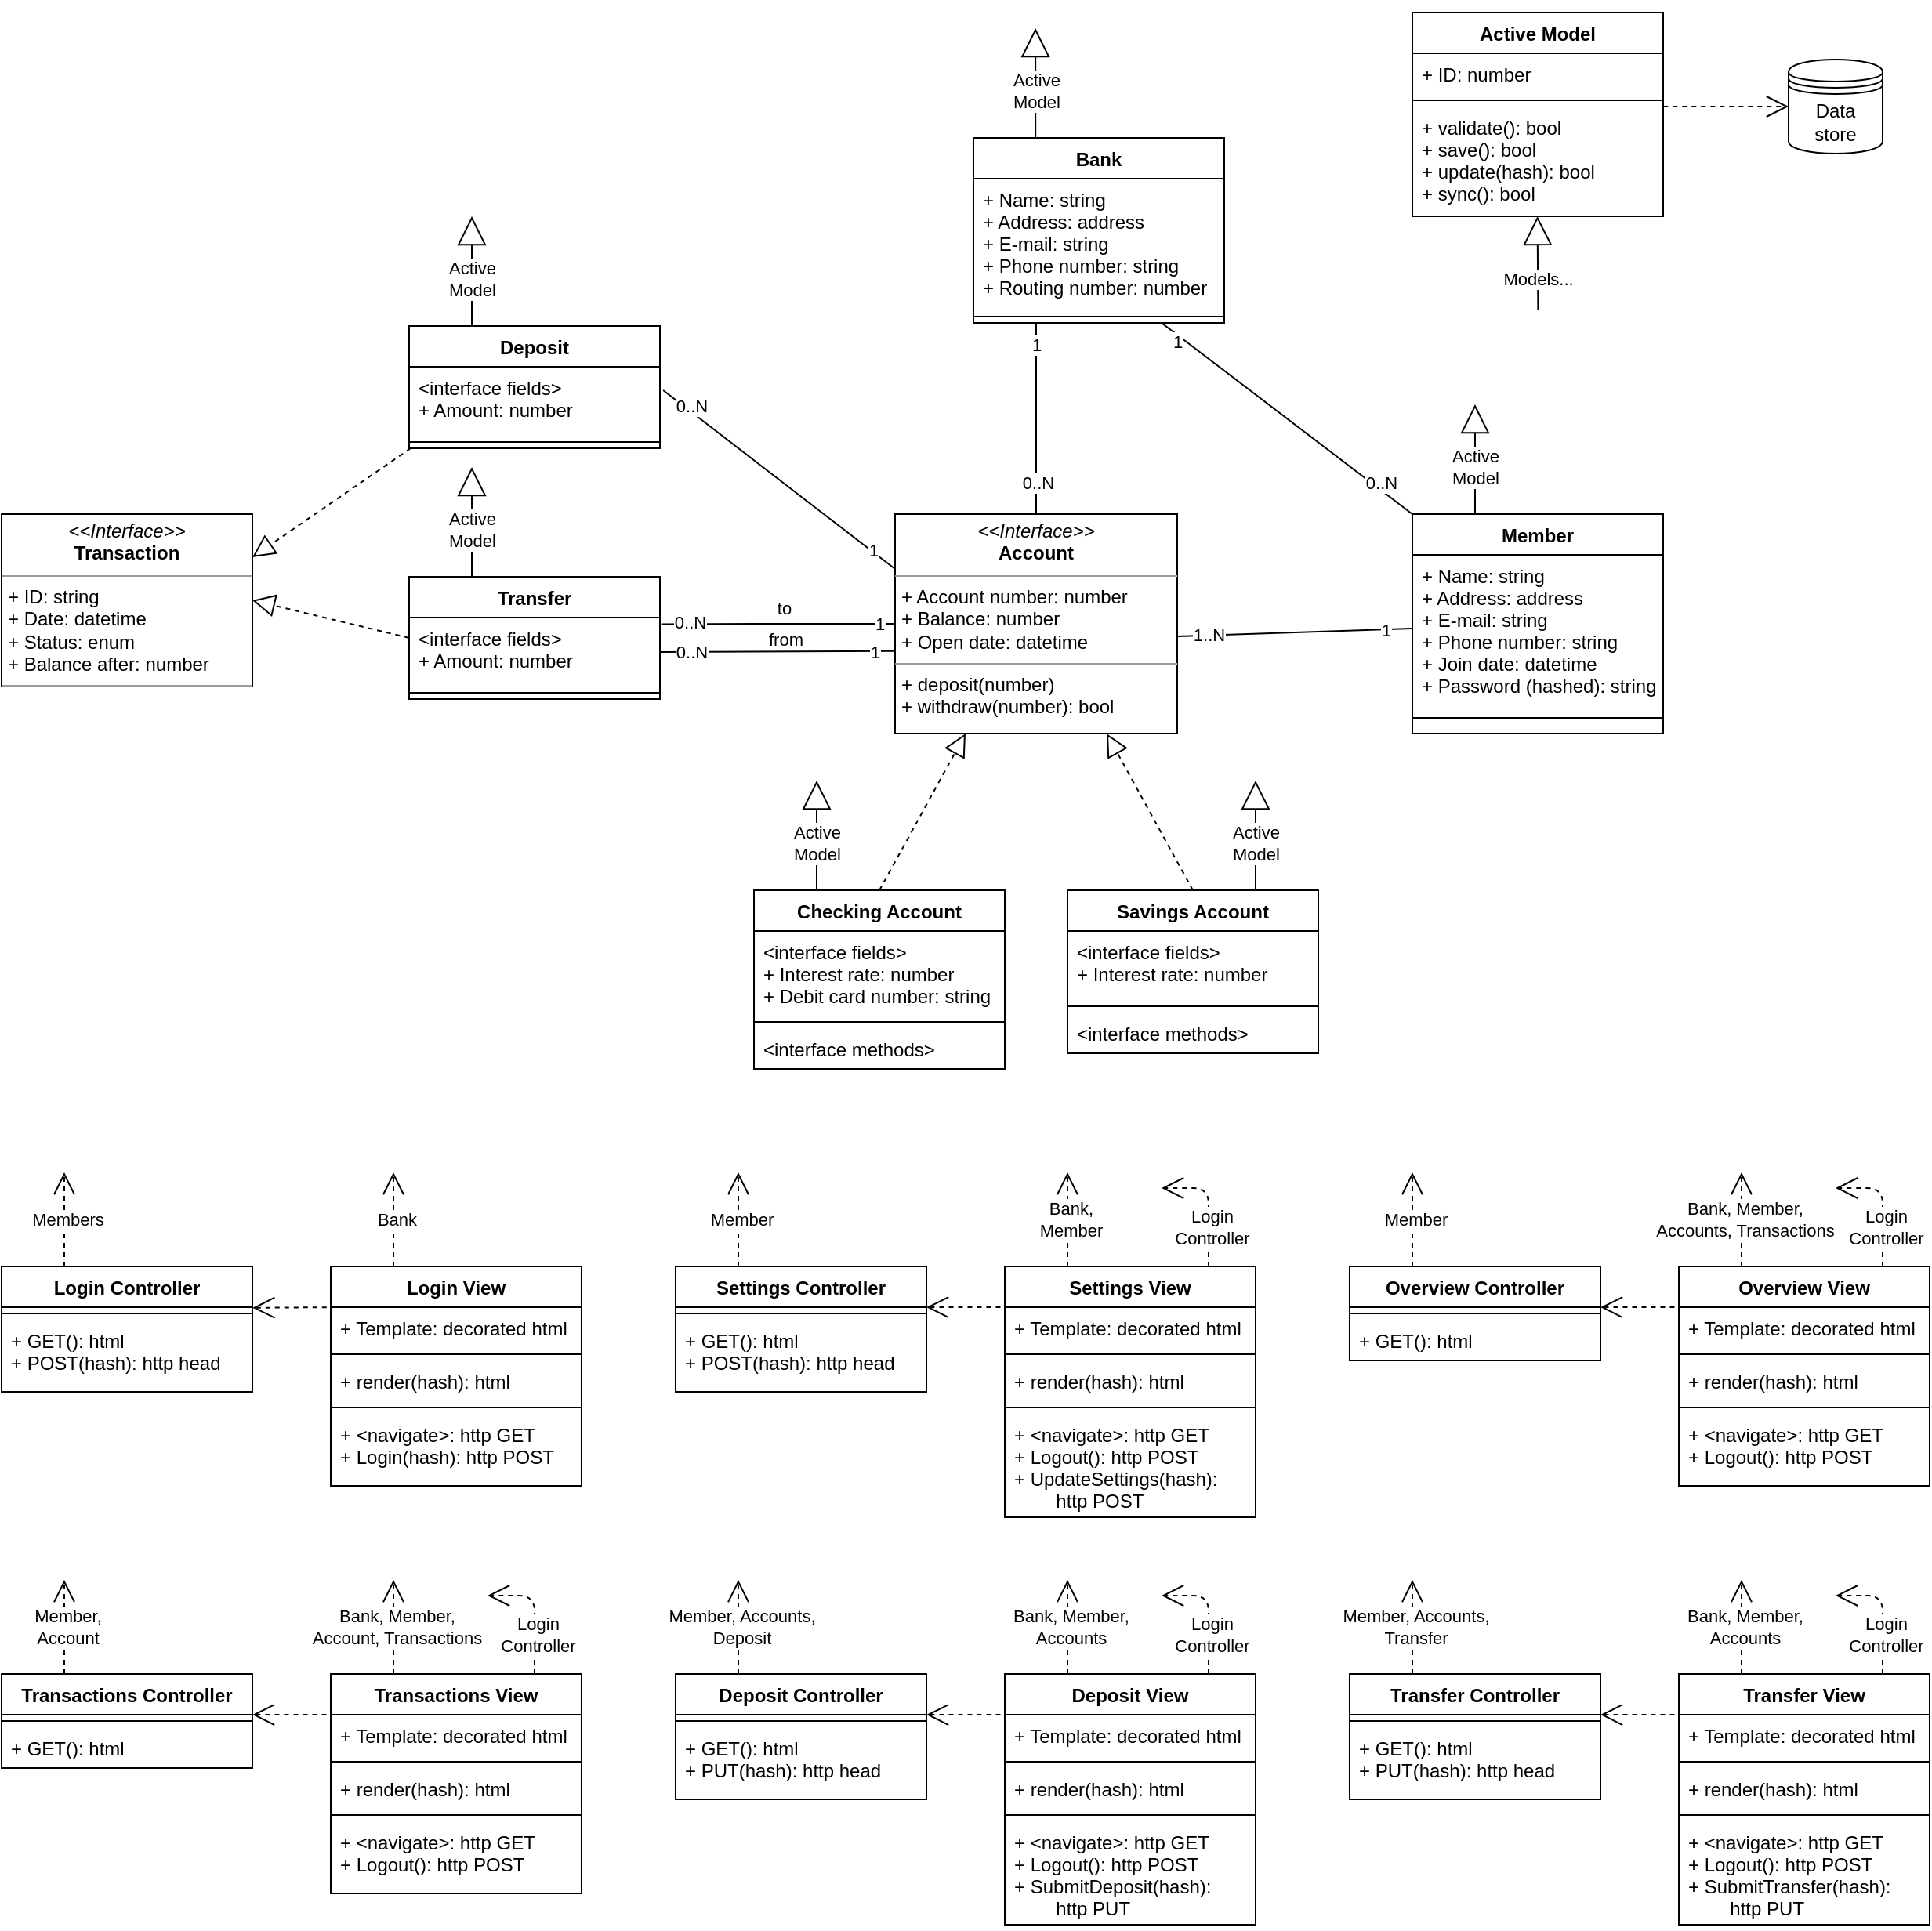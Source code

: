 <mxfile version="13.10.0" type="device"><diagram id="HVAMdCWFJP8L4cUW8Vpn" name="Page-1"><mxGraphModel dx="2403" dy="1480" grid="1" gridSize="10" guides="1" tooltips="1" connect="1" arrows="1" fold="1" page="0" pageScale="1" pageWidth="850" pageHeight="1100" math="0" shadow="0"><root><mxCell id="0"/><mxCell id="1" parent="0"/><mxCell id="ROjJWw8jN5JiPHwK6pjZ-1" value="Bank" style="swimlane;fontStyle=1;align=center;verticalAlign=top;childLayout=stackLayout;horizontal=1;startSize=26;horizontalStack=0;resizeParent=1;resizeParentMax=0;resizeLast=0;collapsible=1;marginBottom=0;" parent="1" vertex="1"><mxGeometry x="280" y="40" width="160" height="118" as="geometry"/></mxCell><mxCell id="ROjJWw8jN5JiPHwK6pjZ-2" value="+ Name: string&#10;+ Address: address&#10;+ E-mail: string&#10;+ Phone number: string&#10;+ Routing number: number" style="text;strokeColor=none;fillColor=none;align=left;verticalAlign=top;spacingLeft=4;spacingRight=4;overflow=hidden;rotatable=0;points=[[0,0.5],[1,0.5]];portConstraint=eastwest;" parent="ROjJWw8jN5JiPHwK6pjZ-1" vertex="1"><mxGeometry y="26" width="160" height="84" as="geometry"/></mxCell><mxCell id="ROjJWw8jN5JiPHwK6pjZ-3" value="" style="line;strokeWidth=1;fillColor=none;align=left;verticalAlign=middle;spacingTop=-1;spacingLeft=3;spacingRight=3;rotatable=0;labelPosition=right;points=[];portConstraint=eastwest;" parent="ROjJWw8jN5JiPHwK6pjZ-1" vertex="1"><mxGeometry y="110" width="160" height="8" as="geometry"/></mxCell><mxCell id="ROjJWw8jN5JiPHwK6pjZ-6" value="Member" style="swimlane;fontStyle=1;align=center;verticalAlign=top;childLayout=stackLayout;horizontal=1;startSize=26;horizontalStack=0;resizeParent=1;resizeParentMax=0;resizeLast=0;collapsible=1;marginBottom=0;" parent="1" vertex="1"><mxGeometry x="560" y="280" width="160" height="140" as="geometry"/></mxCell><mxCell id="ROjJWw8jN5JiPHwK6pjZ-7" value="+ Name: string&#10;+ Address: address&#10;+ E-mail: string&#10;+ Phone number: string&#10;+ Join date: datetime&#10;+ Password (hashed): string" style="text;strokeColor=none;fillColor=none;align=left;verticalAlign=top;spacingLeft=4;spacingRight=4;overflow=hidden;rotatable=0;points=[[0,0.5],[1,0.5]];portConstraint=eastwest;" parent="ROjJWw8jN5JiPHwK6pjZ-6" vertex="1"><mxGeometry y="26" width="160" height="94" as="geometry"/></mxCell><mxCell id="ROjJWw8jN5JiPHwK6pjZ-8" value="" style="line;strokeWidth=1;fillColor=none;align=left;verticalAlign=middle;spacingTop=-1;spacingLeft=3;spacingRight=3;rotatable=0;labelPosition=right;points=[];portConstraint=eastwest;" parent="ROjJWw8jN5JiPHwK6pjZ-6" vertex="1"><mxGeometry y="120" width="160" height="20" as="geometry"/></mxCell><mxCell id="ROjJWw8jN5JiPHwK6pjZ-10" value="" style="endArrow=none;endFill=0;endSize=12;html=1;exitX=0.75;exitY=1;exitDx=0;exitDy=0;entryX=0;entryY=0;entryDx=0;entryDy=0;" parent="1" source="ROjJWw8jN5JiPHwK6pjZ-1" target="ROjJWw8jN5JiPHwK6pjZ-6" edge="1"><mxGeometry width="160" relative="1" as="geometry"><mxPoint x="280" y="320" as="sourcePoint"/><mxPoint x="440" y="320" as="targetPoint"/></mxGeometry></mxCell><mxCell id="ROjJWw8jN5JiPHwK6pjZ-17" value="1" style="edgeLabel;html=1;align=center;verticalAlign=middle;resizable=0;points=[];" parent="ROjJWw8jN5JiPHwK6pjZ-10" vertex="1" connectable="0"><mxGeometry x="-0.77" y="3" relative="1" as="geometry"><mxPoint x="-10.11" as="offset"/></mxGeometry></mxCell><mxCell id="ROjJWw8jN5JiPHwK6pjZ-18" value="0..N" style="edgeLabel;html=1;align=center;verticalAlign=middle;resizable=0;points=[];" parent="ROjJWw8jN5JiPHwK6pjZ-10" vertex="1" connectable="0"><mxGeometry x="0.654" y="1" relative="1" as="geometry"><mxPoint x="6.86" y="1.74" as="offset"/></mxGeometry></mxCell><mxCell id="ROjJWw8jN5JiPHwK6pjZ-16" value="&lt;p style=&quot;margin: 0px ; margin-top: 4px ; text-align: center&quot;&gt;&lt;i&gt;&amp;lt;&amp;lt;Interface&amp;gt;&amp;gt;&lt;/i&gt;&lt;br&gt;&lt;b&gt;Account&lt;/b&gt;&lt;/p&gt;&lt;hr size=&quot;1&quot;&gt;&lt;p style=&quot;margin: 0px ; margin-left: 4px&quot;&gt;+ Account number: number&lt;/p&gt;&lt;p style=&quot;margin: 0px ; margin-left: 4px&quot;&gt;+ Balance: number&lt;/p&gt;&lt;p style=&quot;margin: 0px ; margin-left: 4px&quot;&gt;+ Open date: datetime&lt;/p&gt;&lt;hr size=&quot;1&quot;&gt;&lt;p style=&quot;margin: 0px ; margin-left: 4px&quot;&gt;+ deposit(number)&lt;br&gt;+ withdraw(number): bool&lt;/p&gt;" style="verticalAlign=top;align=left;overflow=fill;fontSize=12;fontFamily=Helvetica;html=1;" parent="1" vertex="1"><mxGeometry x="230" y="280" width="180" height="140" as="geometry"/></mxCell><mxCell id="ROjJWw8jN5JiPHwK6pjZ-19" value="" style="endArrow=none;endFill=0;endSize=12;html=1;exitX=0.25;exitY=1;exitDx=0;exitDy=0;entryX=0.5;entryY=0;entryDx=0;entryDy=0;" parent="1" source="ROjJWw8jN5JiPHwK6pjZ-1" target="ROjJWw8jN5JiPHwK6pjZ-16" edge="1"><mxGeometry width="160" relative="1" as="geometry"><mxPoint x="410" y="168" as="sourcePoint"/><mxPoint x="570" y="290" as="targetPoint"/></mxGeometry></mxCell><mxCell id="ROjJWw8jN5JiPHwK6pjZ-20" value="1" style="edgeLabel;html=1;align=center;verticalAlign=middle;resizable=0;points=[];" parent="ROjJWw8jN5JiPHwK6pjZ-19" vertex="1" connectable="0"><mxGeometry x="-0.77" y="3" relative="1" as="geometry"><mxPoint x="-3" as="offset"/></mxGeometry></mxCell><mxCell id="ROjJWw8jN5JiPHwK6pjZ-21" value="0..N" style="edgeLabel;html=1;align=center;verticalAlign=middle;resizable=0;points=[];" parent="ROjJWw8jN5JiPHwK6pjZ-19" vertex="1" connectable="0"><mxGeometry x="0.654" y="1" relative="1" as="geometry"><mxPoint y="1" as="offset"/></mxGeometry></mxCell><mxCell id="ROjJWw8jN5JiPHwK6pjZ-22" value="Checking Account" style="swimlane;fontStyle=1;align=center;verticalAlign=top;childLayout=stackLayout;horizontal=1;startSize=26;horizontalStack=0;resizeParent=1;resizeParentMax=0;resizeLast=0;collapsible=1;marginBottom=0;" parent="1" vertex="1"><mxGeometry x="140" y="520" width="160" height="114" as="geometry"/></mxCell><mxCell id="ROjJWw8jN5JiPHwK6pjZ-23" value="&lt;interface fields&gt;&#10;+ Interest rate: number&#10;+ Debit card number: string" style="text;strokeColor=none;fillColor=none;align=left;verticalAlign=top;spacingLeft=4;spacingRight=4;overflow=hidden;rotatable=0;points=[[0,0.5],[1,0.5]];portConstraint=eastwest;" parent="ROjJWw8jN5JiPHwK6pjZ-22" vertex="1"><mxGeometry y="26" width="160" height="54" as="geometry"/></mxCell><mxCell id="ROjJWw8jN5JiPHwK6pjZ-24" value="" style="line;strokeWidth=1;fillColor=none;align=left;verticalAlign=middle;spacingTop=-1;spacingLeft=3;spacingRight=3;rotatable=0;labelPosition=right;points=[];portConstraint=eastwest;" parent="ROjJWw8jN5JiPHwK6pjZ-22" vertex="1"><mxGeometry y="80" width="160" height="8" as="geometry"/></mxCell><mxCell id="ROjJWw8jN5JiPHwK6pjZ-25" value="&lt;interface methods&gt;" style="text;strokeColor=none;fillColor=none;align=left;verticalAlign=top;spacingLeft=4;spacingRight=4;overflow=hidden;rotatable=0;points=[[0,0.5],[1,0.5]];portConstraint=eastwest;" parent="ROjJWw8jN5JiPHwK6pjZ-22" vertex="1"><mxGeometry y="88" width="160" height="26" as="geometry"/></mxCell><mxCell id="ROjJWw8jN5JiPHwK6pjZ-26" value="" style="endArrow=block;dashed=1;endFill=0;endSize=12;html=1;entryX=0.25;entryY=1;entryDx=0;entryDy=0;exitX=0.5;exitY=0;exitDx=0;exitDy=0;" parent="1" source="ROjJWw8jN5JiPHwK6pjZ-22" target="ROjJWw8jN5JiPHwK6pjZ-16" edge="1"><mxGeometry width="160" relative="1" as="geometry"><mxPoint x="280" y="320" as="sourcePoint"/><mxPoint x="440" y="320" as="targetPoint"/></mxGeometry></mxCell><mxCell id="ROjJWw8jN5JiPHwK6pjZ-27" value="Savings Account" style="swimlane;fontStyle=1;align=center;verticalAlign=top;childLayout=stackLayout;horizontal=1;startSize=26;horizontalStack=0;resizeParent=1;resizeParentMax=0;resizeLast=0;collapsible=1;marginBottom=0;" parent="1" vertex="1"><mxGeometry x="340" y="520" width="160" height="104" as="geometry"/></mxCell><mxCell id="ROjJWw8jN5JiPHwK6pjZ-28" value="&lt;interface fields&gt;&#10;+ Interest rate: number" style="text;strokeColor=none;fillColor=none;align=left;verticalAlign=top;spacingLeft=4;spacingRight=4;overflow=hidden;rotatable=0;points=[[0,0.5],[1,0.5]];portConstraint=eastwest;" parent="ROjJWw8jN5JiPHwK6pjZ-27" vertex="1"><mxGeometry y="26" width="160" height="44" as="geometry"/></mxCell><mxCell id="ROjJWw8jN5JiPHwK6pjZ-29" value="" style="line;strokeWidth=1;fillColor=none;align=left;verticalAlign=middle;spacingTop=-1;spacingLeft=3;spacingRight=3;rotatable=0;labelPosition=right;points=[];portConstraint=eastwest;" parent="ROjJWw8jN5JiPHwK6pjZ-27" vertex="1"><mxGeometry y="70" width="160" height="8" as="geometry"/></mxCell><mxCell id="ROjJWw8jN5JiPHwK6pjZ-30" value="&lt;interface methods&gt;" style="text;strokeColor=none;fillColor=none;align=left;verticalAlign=top;spacingLeft=4;spacingRight=4;overflow=hidden;rotatable=0;points=[[0,0.5],[1,0.5]];portConstraint=eastwest;" parent="ROjJWw8jN5JiPHwK6pjZ-27" vertex="1"><mxGeometry y="78" width="160" height="26" as="geometry"/></mxCell><mxCell id="ROjJWw8jN5JiPHwK6pjZ-31" value="" style="endArrow=block;dashed=1;endFill=0;endSize=12;html=1;entryX=0.75;entryY=1;entryDx=0;entryDy=0;exitX=0.5;exitY=0;exitDx=0;exitDy=0;" parent="1" source="ROjJWw8jN5JiPHwK6pjZ-27" target="ROjJWw8jN5JiPHwK6pjZ-16" edge="1"><mxGeometry width="160" relative="1" as="geometry"><mxPoint x="230" y="530" as="sourcePoint"/><mxPoint x="285" y="430" as="targetPoint"/></mxGeometry></mxCell><mxCell id="ROjJWw8jN5JiPHwK6pjZ-32" value="" style="endArrow=none;endFill=0;endSize=12;html=1;exitX=0;exitY=0.5;exitDx=0;exitDy=0;" parent="1" source="ROjJWw8jN5JiPHwK6pjZ-7" edge="1"><mxGeometry width="160" relative="1" as="geometry"><mxPoint x="140" y="310" as="sourcePoint"/><mxPoint x="410" y="358" as="targetPoint"/></mxGeometry></mxCell><mxCell id="ROjJWw8jN5JiPHwK6pjZ-33" value="1..N" style="edgeLabel;html=1;align=center;verticalAlign=middle;resizable=0;points=[];" parent="ROjJWw8jN5JiPHwK6pjZ-32" vertex="1" connectable="0"><mxGeometry x="0.693" relative="1" as="geometry"><mxPoint x="-3" as="offset"/></mxGeometry></mxCell><mxCell id="ROjJWw8jN5JiPHwK6pjZ-34" value="1" style="edgeLabel;html=1;align=center;verticalAlign=middle;resizable=0;points=[];" parent="ROjJWw8jN5JiPHwK6pjZ-32" vertex="1" connectable="0"><mxGeometry x="-0.773" relative="1" as="geometry"><mxPoint as="offset"/></mxGeometry></mxCell><mxCell id="ROjJWw8jN5JiPHwK6pjZ-35" value="&lt;p style=&quot;margin: 0px ; margin-top: 4px ; text-align: center&quot;&gt;&lt;i&gt;&amp;lt;&amp;lt;Interface&amp;gt;&amp;gt;&lt;/i&gt;&lt;br&gt;&lt;b&gt;Transaction&lt;/b&gt;&lt;/p&gt;&lt;hr size=&quot;1&quot;&gt;&lt;p style=&quot;margin: 0px ; margin-left: 4px&quot;&gt;+ ID: string&lt;br&gt;+ Date: datetime&lt;/p&gt;&lt;p style=&quot;margin: 0px ; margin-left: 4px&quot;&gt;+ Status: enum&lt;/p&gt;&lt;p style=&quot;margin: 0px ; margin-left: 4px&quot;&gt;+ Balance after: number&lt;/p&gt;&lt;hr size=&quot;1&quot;&gt;&lt;p style=&quot;margin: 0px ; margin-left: 4px&quot;&gt;&lt;br&gt;&lt;/p&gt;" style="verticalAlign=top;align=left;overflow=fill;fontSize=12;fontFamily=Helvetica;html=1;" parent="1" vertex="1"><mxGeometry x="-340" y="280" width="160" height="110" as="geometry"/></mxCell><mxCell id="ROjJWw8jN5JiPHwK6pjZ-36" value="Deposit" style="swimlane;fontStyle=1;align=center;verticalAlign=top;childLayout=stackLayout;horizontal=1;startSize=26;horizontalStack=0;resizeParent=1;resizeParentMax=0;resizeLast=0;collapsible=1;marginBottom=0;" parent="1" vertex="1"><mxGeometry x="-80" y="160" width="160" height="78" as="geometry"/></mxCell><mxCell id="ROjJWw8jN5JiPHwK6pjZ-37" value="&lt;interface fields&gt;&#10;+ Amount: number" style="text;strokeColor=none;fillColor=none;align=left;verticalAlign=top;spacingLeft=4;spacingRight=4;overflow=hidden;rotatable=0;points=[[0,0.5],[1,0.5]];portConstraint=eastwest;" parent="ROjJWw8jN5JiPHwK6pjZ-36" vertex="1"><mxGeometry y="26" width="160" height="44" as="geometry"/></mxCell><mxCell id="ROjJWw8jN5JiPHwK6pjZ-38" value="" style="line;strokeWidth=1;fillColor=none;align=left;verticalAlign=middle;spacingTop=-1;spacingLeft=3;spacingRight=3;rotatable=0;labelPosition=right;points=[];portConstraint=eastwest;" parent="ROjJWw8jN5JiPHwK6pjZ-36" vertex="1"><mxGeometry y="70" width="160" height="8" as="geometry"/></mxCell><mxCell id="ROjJWw8jN5JiPHwK6pjZ-40" value="Transfer" style="swimlane;fontStyle=1;align=center;verticalAlign=top;childLayout=stackLayout;horizontal=1;startSize=26;horizontalStack=0;resizeParent=1;resizeParentMax=0;resizeLast=0;collapsible=1;marginBottom=0;" parent="1" vertex="1"><mxGeometry x="-80" y="320" width="160" height="78" as="geometry"/></mxCell><mxCell id="ROjJWw8jN5JiPHwK6pjZ-41" value="&lt;interface fields&gt;&#10;+ Amount: number" style="text;strokeColor=none;fillColor=none;align=left;verticalAlign=top;spacingLeft=4;spacingRight=4;overflow=hidden;rotatable=0;points=[[0,0.5],[1,0.5]];portConstraint=eastwest;" parent="ROjJWw8jN5JiPHwK6pjZ-40" vertex="1"><mxGeometry y="26" width="160" height="44" as="geometry"/></mxCell><mxCell id="ROjJWw8jN5JiPHwK6pjZ-42" value="" style="line;strokeWidth=1;fillColor=none;align=left;verticalAlign=middle;spacingTop=-1;spacingLeft=3;spacingRight=3;rotatable=0;labelPosition=right;points=[];portConstraint=eastwest;" parent="ROjJWw8jN5JiPHwK6pjZ-40" vertex="1"><mxGeometry y="70" width="160" height="8" as="geometry"/></mxCell><mxCell id="ROjJWw8jN5JiPHwK6pjZ-43" value="" style="endArrow=block;dashed=1;endFill=0;endSize=12;html=1;entryX=1;entryY=0.25;entryDx=0;entryDy=0;" parent="1" target="ROjJWw8jN5JiPHwK6pjZ-35" edge="1"><mxGeometry width="160" relative="1" as="geometry"><mxPoint x="-79" y="238" as="sourcePoint"/><mxPoint x="285" y="430" as="targetPoint"/></mxGeometry></mxCell><mxCell id="ROjJWw8jN5JiPHwK6pjZ-44" value="" style="endArrow=block;dashed=1;endFill=0;endSize=12;html=1;entryX=1;entryY=0.5;entryDx=0;entryDy=0;exitX=0;exitY=0.295;exitDx=0;exitDy=0;exitPerimeter=0;" parent="1" source="ROjJWw8jN5JiPHwK6pjZ-41" target="ROjJWw8jN5JiPHwK6pjZ-35" edge="1"><mxGeometry width="160" relative="1" as="geometry"><mxPoint x="-69" y="248" as="sourcePoint"/><mxPoint x="-170" y="315" as="targetPoint"/></mxGeometry></mxCell><mxCell id="ROjJWw8jN5JiPHwK6pjZ-45" value="" style="endArrow=none;endFill=0;endSize=12;html=1;entryX=0;entryY=0.25;entryDx=0;entryDy=0;exitX=1.013;exitY=0.341;exitDx=0;exitDy=0;exitPerimeter=0;" parent="1" source="ROjJWw8jN5JiPHwK6pjZ-37" target="ROjJWw8jN5JiPHwK6pjZ-16" edge="1"><mxGeometry width="160" relative="1" as="geometry"><mxPoint x="140" y="310" as="sourcePoint"/><mxPoint x="300" y="310" as="targetPoint"/></mxGeometry></mxCell><mxCell id="ROjJWw8jN5JiPHwK6pjZ-46" value="0..N" style="edgeLabel;html=1;align=center;verticalAlign=middle;resizable=0;points=[];" parent="ROjJWw8jN5JiPHwK6pjZ-45" vertex="1" connectable="0"><mxGeometry x="-0.822" relative="1" as="geometry"><mxPoint x="4.5" as="offset"/></mxGeometry></mxCell><mxCell id="ROjJWw8jN5JiPHwK6pjZ-47" value="1" style="edgeLabel;html=1;align=center;verticalAlign=middle;resizable=0;points=[];" parent="ROjJWw8jN5JiPHwK6pjZ-45" vertex="1" connectable="0"><mxGeometry x="0.794" relative="1" as="geometry"><mxPoint x="1" as="offset"/></mxGeometry></mxCell><mxCell id="ROjJWw8jN5JiPHwK6pjZ-51" value="" style="endArrow=none;endFill=0;endSize=12;html=1;entryX=0;entryY=0.5;entryDx=0;entryDy=0;exitX=1.005;exitY=0.097;exitDx=0;exitDy=0;exitPerimeter=0;" parent="1" source="ROjJWw8jN5JiPHwK6pjZ-41" target="ROjJWw8jN5JiPHwK6pjZ-16" edge="1"><mxGeometry width="160" relative="1" as="geometry"><mxPoint x="70" y="340" as="sourcePoint"/><mxPoint x="230" y="340" as="targetPoint"/><Array as="points"><mxPoint x="150" y="350"/></Array></mxGeometry></mxCell><mxCell id="ROjJWw8jN5JiPHwK6pjZ-53" value="0..N" style="edgeLabel;html=1;align=center;verticalAlign=middle;resizable=0;points=[];" parent="ROjJWw8jN5JiPHwK6pjZ-51" vertex="1" connectable="0"><mxGeometry x="-0.764" y="1" relative="1" as="geometry"><mxPoint as="offset"/></mxGeometry></mxCell><mxCell id="ROjJWw8jN5JiPHwK6pjZ-54" value="to" style="edgeLabel;html=1;align=center;verticalAlign=middle;resizable=0;points=[];" parent="ROjJWw8jN5JiPHwK6pjZ-51" vertex="1" connectable="0"><mxGeometry x="0.046" y="1" relative="1" as="geometry"><mxPoint y="-9" as="offset"/></mxGeometry></mxCell><mxCell id="ROjJWw8jN5JiPHwK6pjZ-55" value="1" style="edgeLabel;html=1;align=center;verticalAlign=middle;resizable=0;points=[];" parent="ROjJWw8jN5JiPHwK6pjZ-51" vertex="1" connectable="0"><mxGeometry x="0.678" relative="1" as="geometry"><mxPoint x="14.2" as="offset"/></mxGeometry></mxCell><mxCell id="ROjJWw8jN5JiPHwK6pjZ-56" value="" style="endArrow=none;endFill=0;endSize=12;html=1;exitX=-0.001;exitY=0.624;exitDx=0;exitDy=0;exitPerimeter=0;entryX=1;entryY=0.5;entryDx=0;entryDy=0;" parent="1" source="ROjJWw8jN5JiPHwK6pjZ-16" target="ROjJWw8jN5JiPHwK6pjZ-41" edge="1"><mxGeometry width="160" relative="1" as="geometry"><mxPoint x="120" y="400" as="sourcePoint"/><mxPoint x="280" y="400" as="targetPoint"/></mxGeometry></mxCell><mxCell id="ROjJWw8jN5JiPHwK6pjZ-57" value="0..N" style="edgeLabel;html=1;align=center;verticalAlign=middle;resizable=0;points=[];" parent="ROjJWw8jN5JiPHwK6pjZ-56" vertex="1" connectable="0"><mxGeometry x="0.653" relative="1" as="geometry"><mxPoint x="-5.65" as="offset"/></mxGeometry></mxCell><mxCell id="ROjJWw8jN5JiPHwK6pjZ-58" value="1" style="edgeLabel;html=1;align=center;verticalAlign=middle;resizable=0;points=[];" parent="ROjJWw8jN5JiPHwK6pjZ-56" vertex="1" connectable="0"><mxGeometry x="-0.828" relative="1" as="geometry"><mxPoint as="offset"/></mxGeometry></mxCell><mxCell id="ROjJWw8jN5JiPHwK6pjZ-59" value="from" style="edgeLabel;html=1;align=center;verticalAlign=middle;resizable=0;points=[];" parent="ROjJWw8jN5JiPHwK6pjZ-56" vertex="1" connectable="0"><mxGeometry x="-0.078" relative="1" as="geometry"><mxPoint x="-0.77" y="-7.65" as="offset"/></mxGeometry></mxCell><mxCell id="ROjJWw8jN5JiPHwK6pjZ-60" value="Active Model" style="swimlane;fontStyle=1;align=center;verticalAlign=top;childLayout=stackLayout;horizontal=1;startSize=26;horizontalStack=0;resizeParent=1;resizeParentMax=0;resizeLast=0;collapsible=1;marginBottom=0;" parent="1" vertex="1"><mxGeometry x="560" y="-40" width="160" height="130" as="geometry"/></mxCell><mxCell id="ROjJWw8jN5JiPHwK6pjZ-61" value="+ ID: number" style="text;strokeColor=none;fillColor=none;align=left;verticalAlign=top;spacingLeft=4;spacingRight=4;overflow=hidden;rotatable=0;points=[[0,0.5],[1,0.5]];portConstraint=eastwest;" parent="ROjJWw8jN5JiPHwK6pjZ-60" vertex="1"><mxGeometry y="26" width="160" height="26" as="geometry"/></mxCell><mxCell id="ROjJWw8jN5JiPHwK6pjZ-62" value="" style="line;strokeWidth=1;fillColor=none;align=left;verticalAlign=middle;spacingTop=-1;spacingLeft=3;spacingRight=3;rotatable=0;labelPosition=right;points=[];portConstraint=eastwest;" parent="ROjJWw8jN5JiPHwK6pjZ-60" vertex="1"><mxGeometry y="52" width="160" height="8" as="geometry"/></mxCell><mxCell id="ROjJWw8jN5JiPHwK6pjZ-63" value="+ validate(): bool&#10;+ save(): bool&#10;+ update(hash): bool&#10;+ sync(): bool" style="text;strokeColor=none;fillColor=none;align=left;verticalAlign=top;spacingLeft=4;spacingRight=4;overflow=hidden;rotatable=0;points=[[0,0.5],[1,0.5]];portConstraint=eastwest;" parent="ROjJWw8jN5JiPHwK6pjZ-60" vertex="1"><mxGeometry y="60" width="160" height="70" as="geometry"/></mxCell><mxCell id="ROjJWw8jN5JiPHwK6pjZ-64" value="Active&lt;br&gt;Model" style="endArrow=block;endSize=16;endFill=0;html=1;exitX=0.25;exitY=0;exitDx=0;exitDy=0;" parent="1" source="ROjJWw8jN5JiPHwK6pjZ-36" edge="1"><mxGeometry x="-0.143" width="160" relative="1" as="geometry"><mxPoint x="210" y="230" as="sourcePoint"/><mxPoint x="-40" y="90" as="targetPoint"/><mxPoint as="offset"/></mxGeometry></mxCell><mxCell id="ROjJWw8jN5JiPHwK6pjZ-65" value="Models..." style="endArrow=block;endSize=16;endFill=0;html=1;" parent="1" edge="1"><mxGeometry x="-0.333" width="160" relative="1" as="geometry"><mxPoint x="640.21" y="150" as="sourcePoint"/><mxPoint x="639.79" y="90" as="targetPoint"/><mxPoint as="offset"/></mxGeometry></mxCell><mxCell id="ROjJWw8jN5JiPHwK6pjZ-67" value="Active&lt;br&gt;Model" style="endArrow=block;endSize=16;endFill=0;html=1;exitX=0.25;exitY=0;exitDx=0;exitDy=0;" parent="1" edge="1"><mxGeometry x="-0.143" width="160" relative="1" as="geometry"><mxPoint x="600.0" y="280" as="sourcePoint"/><mxPoint x="600.0" y="210" as="targetPoint"/><mxPoint as="offset"/></mxGeometry></mxCell><mxCell id="ROjJWw8jN5JiPHwK6pjZ-68" value="Active&lt;br&gt;Model" style="endArrow=block;endSize=16;endFill=0;html=1;exitX=0.25;exitY=0;exitDx=0;exitDy=0;" parent="1" edge="1"><mxGeometry x="-0.143" width="160" relative="1" as="geometry"><mxPoint x="-40.0" y="320" as="sourcePoint"/><mxPoint x="-40.0" y="250" as="targetPoint"/><mxPoint as="offset"/></mxGeometry></mxCell><mxCell id="ROjJWw8jN5JiPHwK6pjZ-69" value="Active&lt;br&gt;Model" style="endArrow=block;endSize=16;endFill=0;html=1;exitX=0.25;exitY=0;exitDx=0;exitDy=0;" parent="1" edge="1"><mxGeometry x="-0.143" width="160" relative="1" as="geometry"><mxPoint x="180.0" y="520" as="sourcePoint"/><mxPoint x="180.0" y="450" as="targetPoint"/><mxPoint as="offset"/></mxGeometry></mxCell><mxCell id="ROjJWw8jN5JiPHwK6pjZ-70" value="Active&lt;br&gt;Model" style="endArrow=block;endSize=16;endFill=0;html=1;exitX=0.25;exitY=0;exitDx=0;exitDy=0;" parent="1" edge="1"><mxGeometry x="-0.143" width="160" relative="1" as="geometry"><mxPoint x="460.0" y="520" as="sourcePoint"/><mxPoint x="460.0" y="450" as="targetPoint"/><mxPoint as="offset"/></mxGeometry></mxCell><mxCell id="ROjJWw8jN5JiPHwK6pjZ-71" value="Active&lt;br&gt;Model" style="endArrow=block;endSize=16;endFill=0;html=1;exitX=0.25;exitY=0;exitDx=0;exitDy=0;" parent="1" edge="1"><mxGeometry x="-0.143" width="160" relative="1" as="geometry"><mxPoint x="319.58" y="40" as="sourcePoint"/><mxPoint x="319.58" y="-30" as="targetPoint"/><mxPoint as="offset"/></mxGeometry></mxCell><mxCell id="ROjJWw8jN5JiPHwK6pjZ-72" value="Data&lt;br&gt;store" style="shape=datastore;whiteSpace=wrap;html=1;" parent="1" vertex="1"><mxGeometry x="800" y="-10" width="60" height="60" as="geometry"/></mxCell><mxCell id="ROjJWw8jN5JiPHwK6pjZ-73" value="" style="endArrow=open;endFill=1;endSize=12;html=1;exitX=1.001;exitY=1;exitDx=0;exitDy=0;exitPerimeter=0;entryX=0;entryY=0.5;entryDx=0;entryDy=0;dashed=1;" parent="1" source="ROjJWw8jN5JiPHwK6pjZ-62" target="ROjJWw8jN5JiPHwK6pjZ-72" edge="1"><mxGeometry width="160" relative="1" as="geometry"><mxPoint x="790" y="130" as="sourcePoint"/><mxPoint x="950" y="130" as="targetPoint"/></mxGeometry></mxCell><mxCell id="ROjJWw8jN5JiPHwK6pjZ-74" value="Login Controller" style="swimlane;fontStyle=1;align=center;verticalAlign=top;childLayout=stackLayout;horizontal=1;startSize=26;horizontalStack=0;resizeParent=1;resizeParentMax=0;resizeLast=0;collapsible=1;marginBottom=0;" parent="1" vertex="1"><mxGeometry x="-340" y="760" width="160" height="80" as="geometry"/></mxCell><mxCell id="ROjJWw8jN5JiPHwK6pjZ-76" value="" style="line;strokeWidth=1;fillColor=none;align=left;verticalAlign=middle;spacingTop=-1;spacingLeft=3;spacingRight=3;rotatable=0;labelPosition=right;points=[];portConstraint=eastwest;" parent="ROjJWw8jN5JiPHwK6pjZ-74" vertex="1"><mxGeometry y="26" width="160" height="8" as="geometry"/></mxCell><mxCell id="ROjJWw8jN5JiPHwK6pjZ-77" value="+ GET(): html&#10;+ POST(hash): http head" style="text;strokeColor=none;fillColor=none;align=left;verticalAlign=top;spacingLeft=4;spacingRight=4;overflow=hidden;rotatable=0;points=[[0,0.5],[1,0.5]];portConstraint=eastwest;" parent="ROjJWw8jN5JiPHwK6pjZ-74" vertex="1"><mxGeometry y="34" width="160" height="46" as="geometry"/></mxCell><mxCell id="ROjJWw8jN5JiPHwK6pjZ-78" value="Login View" style="swimlane;fontStyle=1;align=center;verticalAlign=top;childLayout=stackLayout;horizontal=1;startSize=26;horizontalStack=0;resizeParent=1;resizeParentMax=0;resizeLast=0;collapsible=1;marginBottom=0;" parent="1" vertex="1"><mxGeometry x="-130" y="760" width="160" height="140" as="geometry"><mxRectangle x="120" y="800" width="100" height="26" as="alternateBounds"/></mxGeometry></mxCell><mxCell id="ROjJWw8jN5JiPHwK6pjZ-79" value="+ Template: decorated html" style="text;strokeColor=none;fillColor=none;align=left;verticalAlign=top;spacingLeft=4;spacingRight=4;overflow=hidden;rotatable=0;points=[[0,0.5],[1,0.5]];portConstraint=eastwest;" parent="ROjJWw8jN5JiPHwK6pjZ-78" vertex="1"><mxGeometry y="26" width="160" height="26" as="geometry"/></mxCell><mxCell id="ROjJWw8jN5JiPHwK6pjZ-80" value="" style="line;strokeWidth=1;fillColor=none;align=left;verticalAlign=middle;spacingTop=-1;spacingLeft=3;spacingRight=3;rotatable=0;labelPosition=right;points=[];portConstraint=eastwest;" parent="ROjJWw8jN5JiPHwK6pjZ-78" vertex="1"><mxGeometry y="52" width="160" height="8" as="geometry"/></mxCell><mxCell id="ROjJWw8jN5JiPHwK6pjZ-81" value="+ render(hash): html" style="text;strokeColor=none;fillColor=none;align=left;verticalAlign=top;spacingLeft=4;spacingRight=4;overflow=hidden;rotatable=0;points=[[0,0.5],[1,0.5]];portConstraint=eastwest;" parent="ROjJWw8jN5JiPHwK6pjZ-78" vertex="1"><mxGeometry y="60" width="160" height="26" as="geometry"/></mxCell><mxCell id="ROjJWw8jN5JiPHwK6pjZ-152" value="" style="line;strokeWidth=1;fillColor=none;align=left;verticalAlign=middle;spacingTop=-1;spacingLeft=3;spacingRight=3;rotatable=0;labelPosition=right;points=[];portConstraint=eastwest;" parent="ROjJWw8jN5JiPHwK6pjZ-78" vertex="1"><mxGeometry y="86" width="160" height="8" as="geometry"/></mxCell><mxCell id="ROjJWw8jN5JiPHwK6pjZ-153" value="+ &lt;navigate&gt;: http GET&#10;+ Login(hash): http POST" style="text;strokeColor=none;fillColor=none;align=left;verticalAlign=top;spacingLeft=4;spacingRight=4;overflow=hidden;rotatable=0;points=[[0,0.5],[1,0.5]];portConstraint=eastwest;" parent="ROjJWw8jN5JiPHwK6pjZ-78" vertex="1"><mxGeometry y="94" width="160" height="46" as="geometry"/></mxCell><mxCell id="ROjJWw8jN5JiPHwK6pjZ-82" value="" style="endArrow=none;endFill=0;endSize=12;html=1;dashed=1;exitX=1.001;exitY=0.33;exitDx=0;exitDy=0;exitPerimeter=0;entryX=0;entryY=0.002;entryDx=0;entryDy=0;entryPerimeter=0;startArrow=open;startFill=0;startSize=12;" parent="1" source="ROjJWw8jN5JiPHwK6pjZ-74" target="ROjJWw8jN5JiPHwK6pjZ-79" edge="1"><mxGeometry width="160" relative="1" as="geometry"><mxPoint x="-160" y="803" as="sourcePoint"/><mxPoint x="-130" y="782" as="targetPoint"/></mxGeometry></mxCell><mxCell id="ROjJWw8jN5JiPHwK6pjZ-83" value="" style="endArrow=open;endFill=1;endSize=12;html=1;dashed=1;exitX=0.25;exitY=0;exitDx=0;exitDy=0;" parent="1" source="ROjJWw8jN5JiPHwK6pjZ-78" edge="1"><mxGeometry width="160" relative="1" as="geometry"><mxPoint x="-189.84" y="796.4" as="sourcePoint"/><mxPoint x="-90" y="700" as="targetPoint"/><Array as="points"><mxPoint x="-90" y="730"/></Array></mxGeometry></mxCell><mxCell id="ROjJWw8jN5JiPHwK6pjZ-84" value="Bank" style="edgeLabel;html=1;align=center;verticalAlign=middle;resizable=0;points=[];" parent="ROjJWw8jN5JiPHwK6pjZ-83" vertex="1" connectable="0"><mxGeometry x="-0.157" y="-2" relative="1" as="geometry"><mxPoint y="-4.48" as="offset"/></mxGeometry></mxCell><mxCell id="ROjJWw8jN5JiPHwK6pjZ-85" value="" style="endArrow=open;endFill=1;endSize=12;html=1;dashed=1;exitX=0.25;exitY=0;exitDx=0;exitDy=0;" parent="1" edge="1"><mxGeometry width="160" relative="1" as="geometry"><mxPoint x="-300" y="760" as="sourcePoint"/><mxPoint x="-300" y="700" as="targetPoint"/><Array as="points"><mxPoint x="-300" y="730"/></Array></mxGeometry></mxCell><mxCell id="ROjJWw8jN5JiPHwK6pjZ-86" value="Members" style="edgeLabel;html=1;align=center;verticalAlign=middle;resizable=0;points=[];" parent="ROjJWw8jN5JiPHwK6pjZ-85" vertex="1" connectable="0"><mxGeometry x="-0.157" y="-2" relative="1" as="geometry"><mxPoint y="-4.48" as="offset"/></mxGeometry></mxCell><mxCell id="ROjJWw8jN5JiPHwK6pjZ-87" value="Settings Controller" style="swimlane;fontStyle=1;align=center;verticalAlign=top;childLayout=stackLayout;horizontal=1;startSize=26;horizontalStack=0;resizeParent=1;resizeParentMax=0;resizeLast=0;collapsible=1;marginBottom=0;" parent="1" vertex="1"><mxGeometry x="90" y="760" width="160" height="80" as="geometry"/></mxCell><mxCell id="ROjJWw8jN5JiPHwK6pjZ-88" value="" style="line;strokeWidth=1;fillColor=none;align=left;verticalAlign=middle;spacingTop=-1;spacingLeft=3;spacingRight=3;rotatable=0;labelPosition=right;points=[];portConstraint=eastwest;" parent="ROjJWw8jN5JiPHwK6pjZ-87" vertex="1"><mxGeometry y="26" width="160" height="8" as="geometry"/></mxCell><mxCell id="ROjJWw8jN5JiPHwK6pjZ-89" value="+ GET(): html&#10;+ POST(hash): http head" style="text;strokeColor=none;fillColor=none;align=left;verticalAlign=top;spacingLeft=4;spacingRight=4;overflow=hidden;rotatable=0;points=[[0,0.5],[1,0.5]];portConstraint=eastwest;" parent="ROjJWw8jN5JiPHwK6pjZ-87" vertex="1"><mxGeometry y="34" width="160" height="46" as="geometry"/></mxCell><mxCell id="ROjJWw8jN5JiPHwK6pjZ-90" value="Settings View" style="swimlane;fontStyle=1;align=center;verticalAlign=top;childLayout=stackLayout;horizontal=1;startSize=26;horizontalStack=0;resizeParent=1;resizeParentMax=0;resizeLast=0;collapsible=1;marginBottom=0;" parent="1" vertex="1"><mxGeometry x="300" y="760" width="160" height="160" as="geometry"><mxRectangle x="120" y="800" width="100" height="26" as="alternateBounds"/></mxGeometry></mxCell><mxCell id="ROjJWw8jN5JiPHwK6pjZ-91" value="+ Template: decorated html" style="text;strokeColor=none;fillColor=none;align=left;verticalAlign=top;spacingLeft=4;spacingRight=4;overflow=hidden;rotatable=0;points=[[0,0.5],[1,0.5]];portConstraint=eastwest;" parent="ROjJWw8jN5JiPHwK6pjZ-90" vertex="1"><mxGeometry y="26" width="160" height="26" as="geometry"/></mxCell><mxCell id="ROjJWw8jN5JiPHwK6pjZ-92" value="" style="line;strokeWidth=1;fillColor=none;align=left;verticalAlign=middle;spacingTop=-1;spacingLeft=3;spacingRight=3;rotatable=0;labelPosition=right;points=[];portConstraint=eastwest;" parent="ROjJWw8jN5JiPHwK6pjZ-90" vertex="1"><mxGeometry y="52" width="160" height="8" as="geometry"/></mxCell><mxCell id="ROjJWw8jN5JiPHwK6pjZ-93" value="+ render(hash): html" style="text;strokeColor=none;fillColor=none;align=left;verticalAlign=top;spacingLeft=4;spacingRight=4;overflow=hidden;rotatable=0;points=[[0,0.5],[1,0.5]];portConstraint=eastwest;" parent="ROjJWw8jN5JiPHwK6pjZ-90" vertex="1"><mxGeometry y="60" width="160" height="26" as="geometry"/></mxCell><mxCell id="ROjJWw8jN5JiPHwK6pjZ-154" value="" style="line;strokeWidth=1;fillColor=none;align=left;verticalAlign=middle;spacingTop=-1;spacingLeft=3;spacingRight=3;rotatable=0;labelPosition=right;points=[];portConstraint=eastwest;" parent="ROjJWw8jN5JiPHwK6pjZ-90" vertex="1"><mxGeometry y="86" width="160" height="8" as="geometry"/></mxCell><mxCell id="ROjJWw8jN5JiPHwK6pjZ-155" value="+ &lt;navigate&gt;: http GET&#10;+ Logout(): http POST&#10;+ UpdateSettings(hash):&#10;        http POST" style="text;strokeColor=none;fillColor=none;align=left;verticalAlign=top;spacingLeft=4;spacingRight=4;overflow=hidden;rotatable=0;points=[[0,0.5],[1,0.5]];portConstraint=eastwest;" parent="ROjJWw8jN5JiPHwK6pjZ-90" vertex="1"><mxGeometry y="94" width="160" height="66" as="geometry"/></mxCell><mxCell id="ROjJWw8jN5JiPHwK6pjZ-94" value="" style="endArrow=none;endFill=0;endSize=12;html=1;dashed=1;entryX=0;entryY=0.002;entryDx=0;entryDy=0;entryPerimeter=0;startArrow=open;startFill=0;startSize=12;" parent="1" target="ROjJWw8jN5JiPHwK6pjZ-91" edge="1"><mxGeometry width="160" relative="1" as="geometry"><mxPoint x="250" y="786" as="sourcePoint"/><mxPoint x="300" y="782" as="targetPoint"/></mxGeometry></mxCell><mxCell id="ROjJWw8jN5JiPHwK6pjZ-95" value="" style="endArrow=open;endFill=1;endSize=12;html=1;dashed=1;exitX=0.25;exitY=0;exitDx=0;exitDy=0;" parent="1" source="ROjJWw8jN5JiPHwK6pjZ-90" edge="1"><mxGeometry width="160" relative="1" as="geometry"><mxPoint x="240.16" y="796.4" as="sourcePoint"/><mxPoint x="340" y="700" as="targetPoint"/><Array as="points"><mxPoint x="340" y="730"/></Array></mxGeometry></mxCell><mxCell id="ROjJWw8jN5JiPHwK6pjZ-96" value="Bank,&lt;br&gt;Member" style="edgeLabel;html=1;align=center;verticalAlign=middle;resizable=0;points=[];" parent="ROjJWw8jN5JiPHwK6pjZ-95" vertex="1" connectable="0"><mxGeometry x="-0.157" y="-2" relative="1" as="geometry"><mxPoint y="-4.48" as="offset"/></mxGeometry></mxCell><mxCell id="ROjJWw8jN5JiPHwK6pjZ-99" value="" style="endArrow=open;endFill=1;endSize=12;html=1;dashed=1;exitX=0.25;exitY=0;exitDx=0;exitDy=0;" parent="1" edge="1"><mxGeometry width="160" relative="1" as="geometry"><mxPoint x="130" y="760" as="sourcePoint"/><mxPoint x="130" y="700" as="targetPoint"/><Array as="points"><mxPoint x="130" y="730"/></Array></mxGeometry></mxCell><mxCell id="ROjJWw8jN5JiPHwK6pjZ-100" value="Member" style="edgeLabel;html=1;align=center;verticalAlign=middle;resizable=0;points=[];" parent="ROjJWw8jN5JiPHwK6pjZ-99" vertex="1" connectable="0"><mxGeometry x="-0.157" y="-2" relative="1" as="geometry"><mxPoint y="-4.48" as="offset"/></mxGeometry></mxCell><mxCell id="ROjJWw8jN5JiPHwK6pjZ-101" value="Overview Controller" style="swimlane;fontStyle=1;align=center;verticalAlign=top;childLayout=stackLayout;horizontal=1;startSize=26;horizontalStack=0;resizeParent=1;resizeParentMax=0;resizeLast=0;collapsible=1;marginBottom=0;" parent="1" vertex="1"><mxGeometry x="520" y="760" width="160" height="60" as="geometry"/></mxCell><mxCell id="ROjJWw8jN5JiPHwK6pjZ-102" value="" style="line;strokeWidth=1;fillColor=none;align=left;verticalAlign=middle;spacingTop=-1;spacingLeft=3;spacingRight=3;rotatable=0;labelPosition=right;points=[];portConstraint=eastwest;" parent="ROjJWw8jN5JiPHwK6pjZ-101" vertex="1"><mxGeometry y="26" width="160" height="8" as="geometry"/></mxCell><mxCell id="ROjJWw8jN5JiPHwK6pjZ-103" value="+ GET(): html" style="text;strokeColor=none;fillColor=none;align=left;verticalAlign=top;spacingLeft=4;spacingRight=4;overflow=hidden;rotatable=0;points=[[0,0.5],[1,0.5]];portConstraint=eastwest;" parent="ROjJWw8jN5JiPHwK6pjZ-101" vertex="1"><mxGeometry y="34" width="160" height="26" as="geometry"/></mxCell><mxCell id="ROjJWw8jN5JiPHwK6pjZ-104" value="Overview View" style="swimlane;fontStyle=1;align=center;verticalAlign=top;childLayout=stackLayout;horizontal=1;startSize=26;horizontalStack=0;resizeParent=1;resizeParentMax=0;resizeLast=0;collapsible=1;marginBottom=0;" parent="1" vertex="1"><mxGeometry x="730" y="760" width="160" height="140" as="geometry"><mxRectangle x="120" y="800" width="100" height="26" as="alternateBounds"/></mxGeometry></mxCell><mxCell id="ROjJWw8jN5JiPHwK6pjZ-105" value="+ Template: decorated html" style="text;strokeColor=none;fillColor=none;align=left;verticalAlign=top;spacingLeft=4;spacingRight=4;overflow=hidden;rotatable=0;points=[[0,0.5],[1,0.5]];portConstraint=eastwest;" parent="ROjJWw8jN5JiPHwK6pjZ-104" vertex="1"><mxGeometry y="26" width="160" height="26" as="geometry"/></mxCell><mxCell id="ROjJWw8jN5JiPHwK6pjZ-106" value="" style="line;strokeWidth=1;fillColor=none;align=left;verticalAlign=middle;spacingTop=-1;spacingLeft=3;spacingRight=3;rotatable=0;labelPosition=right;points=[];portConstraint=eastwest;" parent="ROjJWw8jN5JiPHwK6pjZ-104" vertex="1"><mxGeometry y="52" width="160" height="8" as="geometry"/></mxCell><mxCell id="ROjJWw8jN5JiPHwK6pjZ-107" value="+ render(hash): html" style="text;strokeColor=none;fillColor=none;align=left;verticalAlign=top;spacingLeft=4;spacingRight=4;overflow=hidden;rotatable=0;points=[[0,0.5],[1,0.5]];portConstraint=eastwest;" parent="ROjJWw8jN5JiPHwK6pjZ-104" vertex="1"><mxGeometry y="60" width="160" height="26" as="geometry"/></mxCell><mxCell id="ROjJWw8jN5JiPHwK6pjZ-158" value="" style="line;strokeWidth=1;fillColor=none;align=left;verticalAlign=middle;spacingTop=-1;spacingLeft=3;spacingRight=3;rotatable=0;labelPosition=right;points=[];portConstraint=eastwest;" parent="ROjJWw8jN5JiPHwK6pjZ-104" vertex="1"><mxGeometry y="86" width="160" height="8" as="geometry"/></mxCell><mxCell id="ROjJWw8jN5JiPHwK6pjZ-159" value="+ &lt;navigate&gt;: http GET&#10;+ Logout(): http POST" style="text;strokeColor=none;fillColor=none;align=left;verticalAlign=top;spacingLeft=4;spacingRight=4;overflow=hidden;rotatable=0;points=[[0,0.5],[1,0.5]];portConstraint=eastwest;" parent="ROjJWw8jN5JiPHwK6pjZ-104" vertex="1"><mxGeometry y="94" width="160" height="46" as="geometry"/></mxCell><mxCell id="ROjJWw8jN5JiPHwK6pjZ-108" value="" style="endArrow=none;endFill=0;endSize=12;html=1;dashed=1;entryX=0;entryY=0.002;entryDx=0;entryDy=0;entryPerimeter=0;startSize=12;startArrow=open;startFill=0;" parent="1" target="ROjJWw8jN5JiPHwK6pjZ-105" edge="1"><mxGeometry width="160" relative="1" as="geometry"><mxPoint x="680" y="786" as="sourcePoint"/><mxPoint x="730" y="782" as="targetPoint"/></mxGeometry></mxCell><mxCell id="ROjJWw8jN5JiPHwK6pjZ-109" value="" style="endArrow=open;endFill=1;endSize=12;html=1;dashed=1;exitX=0.25;exitY=0;exitDx=0;exitDy=0;" parent="1" source="ROjJWw8jN5JiPHwK6pjZ-104" edge="1"><mxGeometry width="160" relative="1" as="geometry"><mxPoint x="670.16" y="796.4" as="sourcePoint"/><mxPoint x="770" y="700" as="targetPoint"/><Array as="points"><mxPoint x="770" y="730"/></Array></mxGeometry></mxCell><mxCell id="ROjJWw8jN5JiPHwK6pjZ-110" value="Bank, Member,&lt;br&gt;Accounts, Transactions" style="edgeLabel;html=1;align=center;verticalAlign=middle;resizable=0;points=[];" parent="ROjJWw8jN5JiPHwK6pjZ-109" vertex="1" connectable="0"><mxGeometry x="-0.157" y="-2" relative="1" as="geometry"><mxPoint y="-4.48" as="offset"/></mxGeometry></mxCell><mxCell id="ROjJWw8jN5JiPHwK6pjZ-111" value="" style="endArrow=open;endFill=1;endSize=12;html=1;dashed=1;exitX=0.25;exitY=0;exitDx=0;exitDy=0;" parent="1" edge="1"><mxGeometry width="160" relative="1" as="geometry"><mxPoint x="560" y="760" as="sourcePoint"/><mxPoint x="560" y="700" as="targetPoint"/><Array as="points"><mxPoint x="560" y="730"/></Array></mxGeometry></mxCell><mxCell id="ROjJWw8jN5JiPHwK6pjZ-112" value="Member" style="edgeLabel;html=1;align=center;verticalAlign=middle;resizable=0;points=[];" parent="ROjJWw8jN5JiPHwK6pjZ-111" vertex="1" connectable="0"><mxGeometry x="-0.157" y="-2" relative="1" as="geometry"><mxPoint y="-4.48" as="offset"/></mxGeometry></mxCell><mxCell id="ROjJWw8jN5JiPHwK6pjZ-116" value="Transactions Controller" style="swimlane;fontStyle=1;align=center;verticalAlign=top;childLayout=stackLayout;horizontal=1;startSize=26;horizontalStack=0;resizeParent=1;resizeParentMax=0;resizeLast=0;collapsible=1;marginBottom=0;" parent="1" vertex="1"><mxGeometry x="-340" y="1020" width="160" height="60" as="geometry"/></mxCell><mxCell id="ROjJWw8jN5JiPHwK6pjZ-117" value="" style="line;strokeWidth=1;fillColor=none;align=left;verticalAlign=middle;spacingTop=-1;spacingLeft=3;spacingRight=3;rotatable=0;labelPosition=right;points=[];portConstraint=eastwest;" parent="ROjJWw8jN5JiPHwK6pjZ-116" vertex="1"><mxGeometry y="26" width="160" height="8" as="geometry"/></mxCell><mxCell id="ROjJWw8jN5JiPHwK6pjZ-118" value="+ GET(): html" style="text;strokeColor=none;fillColor=none;align=left;verticalAlign=top;spacingLeft=4;spacingRight=4;overflow=hidden;rotatable=0;points=[[0,0.5],[1,0.5]];portConstraint=eastwest;" parent="ROjJWw8jN5JiPHwK6pjZ-116" vertex="1"><mxGeometry y="34" width="160" height="26" as="geometry"/></mxCell><mxCell id="ROjJWw8jN5JiPHwK6pjZ-119" value="Transactions View" style="swimlane;fontStyle=1;align=center;verticalAlign=top;childLayout=stackLayout;horizontal=1;startSize=26;horizontalStack=0;resizeParent=1;resizeParentMax=0;resizeLast=0;collapsible=1;marginBottom=0;" parent="1" vertex="1"><mxGeometry x="-130" y="1020" width="160" height="140" as="geometry"><mxRectangle x="120" y="800" width="100" height="26" as="alternateBounds"/></mxGeometry></mxCell><mxCell id="ROjJWw8jN5JiPHwK6pjZ-120" value="+ Template: decorated html" style="text;strokeColor=none;fillColor=none;align=left;verticalAlign=top;spacingLeft=4;spacingRight=4;overflow=hidden;rotatable=0;points=[[0,0.5],[1,0.5]];portConstraint=eastwest;" parent="ROjJWw8jN5JiPHwK6pjZ-119" vertex="1"><mxGeometry y="26" width="160" height="26" as="geometry"/></mxCell><mxCell id="ROjJWw8jN5JiPHwK6pjZ-121" value="" style="line;strokeWidth=1;fillColor=none;align=left;verticalAlign=middle;spacingTop=-1;spacingLeft=3;spacingRight=3;rotatable=0;labelPosition=right;points=[];portConstraint=eastwest;" parent="ROjJWw8jN5JiPHwK6pjZ-119" vertex="1"><mxGeometry y="52" width="160" height="8" as="geometry"/></mxCell><mxCell id="ROjJWw8jN5JiPHwK6pjZ-122" value="+ render(hash): html" style="text;strokeColor=none;fillColor=none;align=left;verticalAlign=top;spacingLeft=4;spacingRight=4;overflow=hidden;rotatable=0;points=[[0,0.5],[1,0.5]];portConstraint=eastwest;" parent="ROjJWw8jN5JiPHwK6pjZ-119" vertex="1"><mxGeometry y="60" width="160" height="26" as="geometry"/></mxCell><mxCell id="ROjJWw8jN5JiPHwK6pjZ-160" value="" style="line;strokeWidth=1;fillColor=none;align=left;verticalAlign=middle;spacingTop=-1;spacingLeft=3;spacingRight=3;rotatable=0;labelPosition=right;points=[];portConstraint=eastwest;" parent="ROjJWw8jN5JiPHwK6pjZ-119" vertex="1"><mxGeometry y="86" width="160" height="8" as="geometry"/></mxCell><mxCell id="ROjJWw8jN5JiPHwK6pjZ-161" value="+ &lt;navigate&gt;: http GET&#10;+ Logout(): http POST" style="text;strokeColor=none;fillColor=none;align=left;verticalAlign=top;spacingLeft=4;spacingRight=4;overflow=hidden;rotatable=0;points=[[0,0.5],[1,0.5]];portConstraint=eastwest;" parent="ROjJWw8jN5JiPHwK6pjZ-119" vertex="1"><mxGeometry y="94" width="160" height="46" as="geometry"/></mxCell><mxCell id="ROjJWw8jN5JiPHwK6pjZ-123" value="" style="endArrow=none;endFill=0;endSize=12;html=1;dashed=1;entryX=0;entryY=0.002;entryDx=0;entryDy=0;entryPerimeter=0;startSize=12;startArrow=open;startFill=0;" parent="1" target="ROjJWw8jN5JiPHwK6pjZ-120" edge="1"><mxGeometry width="160" relative="1" as="geometry"><mxPoint x="-180" y="1046" as="sourcePoint"/><mxPoint x="-130" y="1042" as="targetPoint"/></mxGeometry></mxCell><mxCell id="ROjJWw8jN5JiPHwK6pjZ-124" value="" style="endArrow=open;endFill=1;endSize=12;html=1;dashed=1;exitX=0.25;exitY=0;exitDx=0;exitDy=0;" parent="1" source="ROjJWw8jN5JiPHwK6pjZ-119" edge="1"><mxGeometry width="160" relative="1" as="geometry"><mxPoint x="-189.84" y="1056.4" as="sourcePoint"/><mxPoint x="-90" y="960" as="targetPoint"/><Array as="points"><mxPoint x="-90" y="990"/></Array></mxGeometry></mxCell><mxCell id="ROjJWw8jN5JiPHwK6pjZ-125" value="Bank, Member,&lt;br&gt;Account, Transactions" style="edgeLabel;html=1;align=center;verticalAlign=middle;resizable=0;points=[];" parent="ROjJWw8jN5JiPHwK6pjZ-124" vertex="1" connectable="0"><mxGeometry x="-0.157" y="-2" relative="1" as="geometry"><mxPoint y="-4.48" as="offset"/></mxGeometry></mxCell><mxCell id="ROjJWw8jN5JiPHwK6pjZ-126" value="" style="endArrow=open;endFill=1;endSize=12;html=1;dashed=1;exitX=0.25;exitY=0;exitDx=0;exitDy=0;" parent="1" edge="1"><mxGeometry width="160" relative="1" as="geometry"><mxPoint x="-300" y="1020" as="sourcePoint"/><mxPoint x="-300" y="960" as="targetPoint"/><Array as="points"><mxPoint x="-300" y="990"/></Array></mxGeometry></mxCell><mxCell id="ROjJWw8jN5JiPHwK6pjZ-127" value="Member,&lt;br&gt;Account" style="edgeLabel;html=1;align=center;verticalAlign=middle;resizable=0;points=[];" parent="ROjJWw8jN5JiPHwK6pjZ-126" vertex="1" connectable="0"><mxGeometry x="-0.157" y="-2" relative="1" as="geometry"><mxPoint y="-4.48" as="offset"/></mxGeometry></mxCell><mxCell id="ROjJWw8jN5JiPHwK6pjZ-128" value="Deposit Controller" style="swimlane;fontStyle=1;align=center;verticalAlign=top;childLayout=stackLayout;horizontal=1;startSize=26;horizontalStack=0;resizeParent=1;resizeParentMax=0;resizeLast=0;collapsible=1;marginBottom=0;" parent="1" vertex="1"><mxGeometry x="90" y="1020" width="160" height="80" as="geometry"/></mxCell><mxCell id="ROjJWw8jN5JiPHwK6pjZ-129" value="" style="line;strokeWidth=1;fillColor=none;align=left;verticalAlign=middle;spacingTop=-1;spacingLeft=3;spacingRight=3;rotatable=0;labelPosition=right;points=[];portConstraint=eastwest;" parent="ROjJWw8jN5JiPHwK6pjZ-128" vertex="1"><mxGeometry y="26" width="160" height="8" as="geometry"/></mxCell><mxCell id="ROjJWw8jN5JiPHwK6pjZ-130" value="+ GET(): html&#10;+ PUT(hash): http head" style="text;strokeColor=none;fillColor=none;align=left;verticalAlign=top;spacingLeft=4;spacingRight=4;overflow=hidden;rotatable=0;points=[[0,0.5],[1,0.5]];portConstraint=eastwest;" parent="ROjJWw8jN5JiPHwK6pjZ-128" vertex="1"><mxGeometry y="34" width="160" height="46" as="geometry"/></mxCell><mxCell id="ROjJWw8jN5JiPHwK6pjZ-131" value="Deposit View" style="swimlane;fontStyle=1;align=center;verticalAlign=top;childLayout=stackLayout;horizontal=1;startSize=26;horizontalStack=0;resizeParent=1;resizeParentMax=0;resizeLast=0;collapsible=1;marginBottom=0;" parent="1" vertex="1"><mxGeometry x="300" y="1020" width="160" height="160" as="geometry"><mxRectangle x="120" y="800" width="100" height="26" as="alternateBounds"/></mxGeometry></mxCell><mxCell id="ROjJWw8jN5JiPHwK6pjZ-132" value="+ Template: decorated html" style="text;strokeColor=none;fillColor=none;align=left;verticalAlign=top;spacingLeft=4;spacingRight=4;overflow=hidden;rotatable=0;points=[[0,0.5],[1,0.5]];portConstraint=eastwest;" parent="ROjJWw8jN5JiPHwK6pjZ-131" vertex="1"><mxGeometry y="26" width="160" height="26" as="geometry"/></mxCell><mxCell id="ROjJWw8jN5JiPHwK6pjZ-133" value="" style="line;strokeWidth=1;fillColor=none;align=left;verticalAlign=middle;spacingTop=-1;spacingLeft=3;spacingRight=3;rotatable=0;labelPosition=right;points=[];portConstraint=eastwest;" parent="ROjJWw8jN5JiPHwK6pjZ-131" vertex="1"><mxGeometry y="52" width="160" height="8" as="geometry"/></mxCell><mxCell id="ROjJWw8jN5JiPHwK6pjZ-134" value="+ render(hash): html" style="text;strokeColor=none;fillColor=none;align=left;verticalAlign=top;spacingLeft=4;spacingRight=4;overflow=hidden;rotatable=0;points=[[0,0.5],[1,0.5]];portConstraint=eastwest;" parent="ROjJWw8jN5JiPHwK6pjZ-131" vertex="1"><mxGeometry y="60" width="160" height="26" as="geometry"/></mxCell><mxCell id="ROjJWw8jN5JiPHwK6pjZ-162" value="" style="line;strokeWidth=1;fillColor=none;align=left;verticalAlign=middle;spacingTop=-1;spacingLeft=3;spacingRight=3;rotatable=0;labelPosition=right;points=[];portConstraint=eastwest;" parent="ROjJWw8jN5JiPHwK6pjZ-131" vertex="1"><mxGeometry y="86" width="160" height="8" as="geometry"/></mxCell><mxCell id="ROjJWw8jN5JiPHwK6pjZ-163" value="+ &lt;navigate&gt;: http GET&#10;+ Logout(): http POST&#10;+ SubmitDeposit(hash):&#10;        http PUT" style="text;strokeColor=none;fillColor=none;align=left;verticalAlign=top;spacingLeft=4;spacingRight=4;overflow=hidden;rotatable=0;points=[[0,0.5],[1,0.5]];portConstraint=eastwest;" parent="ROjJWw8jN5JiPHwK6pjZ-131" vertex="1"><mxGeometry y="94" width="160" height="66" as="geometry"/></mxCell><mxCell id="ROjJWw8jN5JiPHwK6pjZ-135" value="" style="endArrow=none;endFill=0;endSize=12;html=1;dashed=1;entryX=0;entryY=0.002;entryDx=0;entryDy=0;entryPerimeter=0;startSize=12;startArrow=open;startFill=0;" parent="1" target="ROjJWw8jN5JiPHwK6pjZ-132" edge="1"><mxGeometry width="160" relative="1" as="geometry"><mxPoint x="250.0" y="1046" as="sourcePoint"/><mxPoint x="300" y="1042" as="targetPoint"/></mxGeometry></mxCell><mxCell id="ROjJWw8jN5JiPHwK6pjZ-136" value="" style="endArrow=open;endFill=1;endSize=12;html=1;dashed=1;exitX=0.25;exitY=0;exitDx=0;exitDy=0;" parent="1" source="ROjJWw8jN5JiPHwK6pjZ-131" edge="1"><mxGeometry width="160" relative="1" as="geometry"><mxPoint x="240.16" y="1056.4" as="sourcePoint"/><mxPoint x="340.0" y="960" as="targetPoint"/><Array as="points"><mxPoint x="340" y="990"/></Array></mxGeometry></mxCell><mxCell id="ROjJWw8jN5JiPHwK6pjZ-137" value="Bank, Member,&lt;br&gt;Accounts" style="edgeLabel;html=1;align=center;verticalAlign=middle;resizable=0;points=[];" parent="ROjJWw8jN5JiPHwK6pjZ-136" vertex="1" connectable="0"><mxGeometry x="-0.157" y="-2" relative="1" as="geometry"><mxPoint y="-4.48" as="offset"/></mxGeometry></mxCell><mxCell id="ROjJWw8jN5JiPHwK6pjZ-138" value="" style="endArrow=open;endFill=1;endSize=12;html=1;dashed=1;exitX=0.25;exitY=0;exitDx=0;exitDy=0;" parent="1" edge="1"><mxGeometry width="160" relative="1" as="geometry"><mxPoint x="130.0" y="1020" as="sourcePoint"/><mxPoint x="130.0" y="960" as="targetPoint"/><Array as="points"><mxPoint x="130" y="990"/></Array></mxGeometry></mxCell><mxCell id="ROjJWw8jN5JiPHwK6pjZ-139" value="Member, Accounts,&lt;br&gt;Deposit" style="edgeLabel;html=1;align=center;verticalAlign=middle;resizable=0;points=[];" parent="ROjJWw8jN5JiPHwK6pjZ-138" vertex="1" connectable="0"><mxGeometry x="-0.157" y="-2" relative="1" as="geometry"><mxPoint y="-4.48" as="offset"/></mxGeometry></mxCell><mxCell id="ROjJWw8jN5JiPHwK6pjZ-140" value="Transfer Controller" style="swimlane;fontStyle=1;align=center;verticalAlign=top;childLayout=stackLayout;horizontal=1;startSize=26;horizontalStack=0;resizeParent=1;resizeParentMax=0;resizeLast=0;collapsible=1;marginBottom=0;" parent="1" vertex="1"><mxGeometry x="520" y="1020" width="160" height="80" as="geometry"/></mxCell><mxCell id="ROjJWw8jN5JiPHwK6pjZ-141" value="" style="line;strokeWidth=1;fillColor=none;align=left;verticalAlign=middle;spacingTop=-1;spacingLeft=3;spacingRight=3;rotatable=0;labelPosition=right;points=[];portConstraint=eastwest;" parent="ROjJWw8jN5JiPHwK6pjZ-140" vertex="1"><mxGeometry y="26" width="160" height="8" as="geometry"/></mxCell><mxCell id="ROjJWw8jN5JiPHwK6pjZ-142" value="+ GET(): html&#10;+ PUT(hash): http head" style="text;strokeColor=none;fillColor=none;align=left;verticalAlign=top;spacingLeft=4;spacingRight=4;overflow=hidden;rotatable=0;points=[[0,0.5],[1,0.5]];portConstraint=eastwest;" parent="ROjJWw8jN5JiPHwK6pjZ-140" vertex="1"><mxGeometry y="34" width="160" height="46" as="geometry"/></mxCell><mxCell id="ROjJWw8jN5JiPHwK6pjZ-143" value="Transfer View" style="swimlane;fontStyle=1;align=center;verticalAlign=top;childLayout=stackLayout;horizontal=1;startSize=26;horizontalStack=0;resizeParent=1;resizeParentMax=0;resizeLast=0;collapsible=1;marginBottom=0;" parent="1" vertex="1"><mxGeometry x="730" y="1020" width="160" height="160" as="geometry"><mxRectangle x="120" y="800" width="100" height="26" as="alternateBounds"/></mxGeometry></mxCell><mxCell id="ROjJWw8jN5JiPHwK6pjZ-144" value="+ Template: decorated html" style="text;strokeColor=none;fillColor=none;align=left;verticalAlign=top;spacingLeft=4;spacingRight=4;overflow=hidden;rotatable=0;points=[[0,0.5],[1,0.5]];portConstraint=eastwest;" parent="ROjJWw8jN5JiPHwK6pjZ-143" vertex="1"><mxGeometry y="26" width="160" height="26" as="geometry"/></mxCell><mxCell id="ROjJWw8jN5JiPHwK6pjZ-145" value="" style="line;strokeWidth=1;fillColor=none;align=left;verticalAlign=middle;spacingTop=-1;spacingLeft=3;spacingRight=3;rotatable=0;labelPosition=right;points=[];portConstraint=eastwest;" parent="ROjJWw8jN5JiPHwK6pjZ-143" vertex="1"><mxGeometry y="52" width="160" height="8" as="geometry"/></mxCell><mxCell id="ROjJWw8jN5JiPHwK6pjZ-146" value="+ render(hash): html" style="text;strokeColor=none;fillColor=none;align=left;verticalAlign=top;spacingLeft=4;spacingRight=4;overflow=hidden;rotatable=0;points=[[0,0.5],[1,0.5]];portConstraint=eastwest;" parent="ROjJWw8jN5JiPHwK6pjZ-143" vertex="1"><mxGeometry y="60" width="160" height="26" as="geometry"/></mxCell><mxCell id="ROjJWw8jN5JiPHwK6pjZ-164" value="" style="line;strokeWidth=1;fillColor=none;align=left;verticalAlign=middle;spacingTop=-1;spacingLeft=3;spacingRight=3;rotatable=0;labelPosition=right;points=[];portConstraint=eastwest;" parent="ROjJWw8jN5JiPHwK6pjZ-143" vertex="1"><mxGeometry y="86" width="160" height="8" as="geometry"/></mxCell><mxCell id="ROjJWw8jN5JiPHwK6pjZ-165" value="+ &lt;navigate&gt;: http GET&#10;+ Logout(): http POST&#10;+ SubmitTransfer(hash):&#10;        http PUT" style="text;strokeColor=none;fillColor=none;align=left;verticalAlign=top;spacingLeft=4;spacingRight=4;overflow=hidden;rotatable=0;points=[[0,0.5],[1,0.5]];portConstraint=eastwest;" parent="ROjJWw8jN5JiPHwK6pjZ-143" vertex="1"><mxGeometry y="94" width="160" height="66" as="geometry"/></mxCell><mxCell id="ROjJWw8jN5JiPHwK6pjZ-147" value="" style="endArrow=none;endFill=0;endSize=12;html=1;dashed=1;entryX=0;entryY=0.002;entryDx=0;entryDy=0;entryPerimeter=0;startSize=12;startArrow=open;startFill=0;" parent="1" target="ROjJWw8jN5JiPHwK6pjZ-144" edge="1"><mxGeometry width="160" relative="1" as="geometry"><mxPoint x="680" y="1046" as="sourcePoint"/><mxPoint x="730" y="1042" as="targetPoint"/></mxGeometry></mxCell><mxCell id="ROjJWw8jN5JiPHwK6pjZ-148" value="" style="endArrow=open;endFill=1;endSize=12;html=1;dashed=1;exitX=0.25;exitY=0;exitDx=0;exitDy=0;" parent="1" source="ROjJWw8jN5JiPHwK6pjZ-143" edge="1"><mxGeometry width="160" relative="1" as="geometry"><mxPoint x="670.16" y="1056.4" as="sourcePoint"/><mxPoint x="770" y="960" as="targetPoint"/><Array as="points"><mxPoint x="770" y="990"/></Array></mxGeometry></mxCell><mxCell id="ROjJWw8jN5JiPHwK6pjZ-149" value="Bank, Member,&lt;br&gt;Accounts" style="edgeLabel;html=1;align=center;verticalAlign=middle;resizable=0;points=[];" parent="ROjJWw8jN5JiPHwK6pjZ-148" vertex="1" connectable="0"><mxGeometry x="-0.157" y="-2" relative="1" as="geometry"><mxPoint y="-4.48" as="offset"/></mxGeometry></mxCell><mxCell id="ROjJWw8jN5JiPHwK6pjZ-150" value="" style="endArrow=open;endFill=1;endSize=12;html=1;dashed=1;exitX=0.25;exitY=0;exitDx=0;exitDy=0;" parent="1" edge="1"><mxGeometry width="160" relative="1" as="geometry"><mxPoint x="560" y="1020" as="sourcePoint"/><mxPoint x="560" y="960" as="targetPoint"/><Array as="points"><mxPoint x="560" y="990"/></Array></mxGeometry></mxCell><mxCell id="ROjJWw8jN5JiPHwK6pjZ-151" value="Member, Accounts,&lt;br&gt;Transfer" style="edgeLabel;html=1;align=center;verticalAlign=middle;resizable=0;points=[];" parent="ROjJWw8jN5JiPHwK6pjZ-150" vertex="1" connectable="0"><mxGeometry x="-0.157" y="-2" relative="1" as="geometry"><mxPoint y="-4.48" as="offset"/></mxGeometry></mxCell><mxCell id="ROjJWw8jN5JiPHwK6pjZ-168" value="" style="endArrow=open;endFill=1;endSize=12;html=1;dashed=1;exitX=0.25;exitY=0;exitDx=0;exitDy=0;" parent="1" edge="1"><mxGeometry width="160" relative="1" as="geometry"><mxPoint x="430" y="760" as="sourcePoint"/><mxPoint x="400.0" y="710" as="targetPoint"/><Array as="points"><mxPoint x="430" y="710"/></Array></mxGeometry></mxCell><mxCell id="ROjJWw8jN5JiPHwK6pjZ-169" value="Login&lt;br&gt;Controller" style="edgeLabel;html=1;align=center;verticalAlign=middle;resizable=0;points=[];" parent="ROjJWw8jN5JiPHwK6pjZ-168" vertex="1" connectable="0"><mxGeometry x="-0.157" y="-2" relative="1" as="geometry"><mxPoint y="8.33" as="offset"/></mxGeometry></mxCell><mxCell id="ROjJWw8jN5JiPHwK6pjZ-170" value="" style="endArrow=open;endFill=1;endSize=12;html=1;dashed=1;exitX=0.25;exitY=0;exitDx=0;exitDy=0;" parent="1" edge="1"><mxGeometry width="160" relative="1" as="geometry"><mxPoint x="860" y="760" as="sourcePoint"/><mxPoint x="830.0" y="710" as="targetPoint"/><Array as="points"><mxPoint x="860" y="710"/></Array></mxGeometry></mxCell><mxCell id="ROjJWw8jN5JiPHwK6pjZ-171" value="Login&lt;br&gt;Controller" style="edgeLabel;html=1;align=center;verticalAlign=middle;resizable=0;points=[];" parent="ROjJWw8jN5JiPHwK6pjZ-170" vertex="1" connectable="0"><mxGeometry x="-0.157" y="-2" relative="1" as="geometry"><mxPoint y="8.33" as="offset"/></mxGeometry></mxCell><mxCell id="ROjJWw8jN5JiPHwK6pjZ-172" value="" style="endArrow=open;endFill=1;endSize=12;html=1;dashed=1;exitX=0.25;exitY=0;exitDx=0;exitDy=0;" parent="1" edge="1"><mxGeometry width="160" relative="1" as="geometry"><mxPoint y="1020" as="sourcePoint"/><mxPoint x="-30.0" y="970" as="targetPoint"/><Array as="points"><mxPoint y="970"/></Array></mxGeometry></mxCell><mxCell id="ROjJWw8jN5JiPHwK6pjZ-173" value="Login&lt;br&gt;Controller" style="edgeLabel;html=1;align=center;verticalAlign=middle;resizable=0;points=[];" parent="ROjJWw8jN5JiPHwK6pjZ-172" vertex="1" connectable="0"><mxGeometry x="-0.157" y="-2" relative="1" as="geometry"><mxPoint y="8.33" as="offset"/></mxGeometry></mxCell><mxCell id="ROjJWw8jN5JiPHwK6pjZ-176" value="" style="endArrow=open;endFill=1;endSize=12;html=1;dashed=1;exitX=0.25;exitY=0;exitDx=0;exitDy=0;" parent="1" edge="1"><mxGeometry width="160" relative="1" as="geometry"><mxPoint x="430" y="1020" as="sourcePoint"/><mxPoint x="400.0" y="970" as="targetPoint"/><Array as="points"><mxPoint x="430" y="970"/></Array></mxGeometry></mxCell><mxCell id="ROjJWw8jN5JiPHwK6pjZ-177" value="Login&lt;br&gt;Controller" style="edgeLabel;html=1;align=center;verticalAlign=middle;resizable=0;points=[];" parent="ROjJWw8jN5JiPHwK6pjZ-176" vertex="1" connectable="0"><mxGeometry x="-0.157" y="-2" relative="1" as="geometry"><mxPoint y="8.33" as="offset"/></mxGeometry></mxCell><mxCell id="ROjJWw8jN5JiPHwK6pjZ-180" value="" style="endArrow=open;endFill=1;endSize=12;html=1;dashed=1;exitX=0.25;exitY=0;exitDx=0;exitDy=0;" parent="1" edge="1"><mxGeometry width="160" relative="1" as="geometry"><mxPoint x="860" y="1020" as="sourcePoint"/><mxPoint x="830.0" y="970" as="targetPoint"/><Array as="points"><mxPoint x="860" y="970"/></Array></mxGeometry></mxCell><mxCell id="ROjJWw8jN5JiPHwK6pjZ-181" value="Login&lt;br&gt;Controller" style="edgeLabel;html=1;align=center;verticalAlign=middle;resizable=0;points=[];" parent="ROjJWw8jN5JiPHwK6pjZ-180" vertex="1" connectable="0"><mxGeometry x="-0.157" y="-2" relative="1" as="geometry"><mxPoint y="8.33" as="offset"/></mxGeometry></mxCell></root></mxGraphModel></diagram></mxfile>